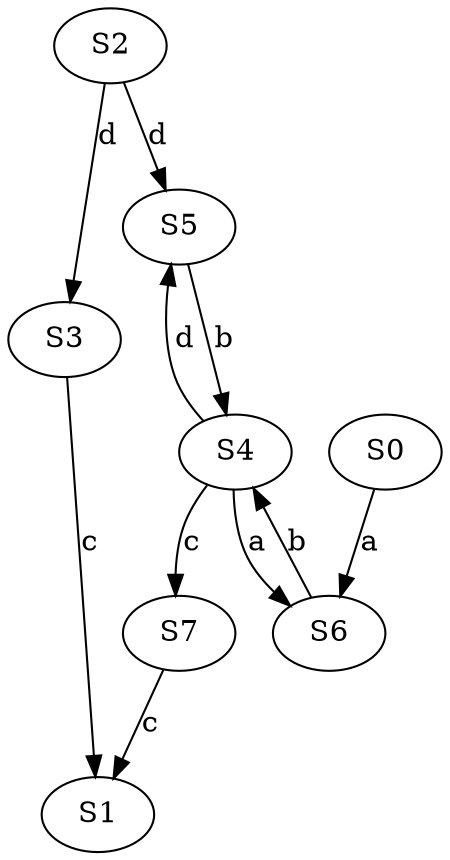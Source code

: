 strict digraph  {
S2;
S6;
S4;
S7;
S0;
S1;
S3;
S5;
S2 -> S3  [label=d];
S2 -> S5  [label=d];
S6 -> S4  [label=b];
S4 -> S6  [label=a];
S4 -> S7  [label=c];
S4 -> S5  [label=d];
S7 -> S1  [label=c];
S0 -> S6  [label=a];
S3 -> S1  [label=c];
S5 -> S4  [label=b];
}
